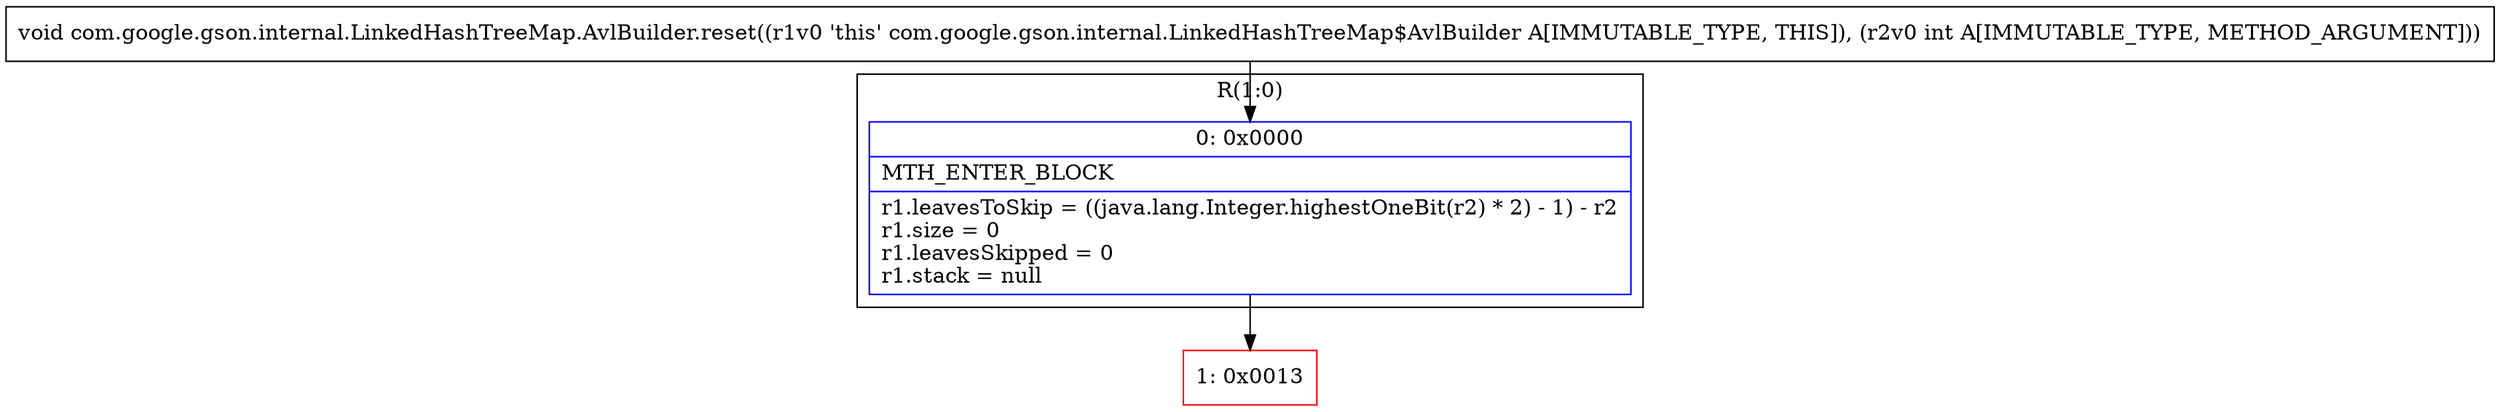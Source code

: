 digraph "CFG forcom.google.gson.internal.LinkedHashTreeMap.AvlBuilder.reset(I)V" {
subgraph cluster_Region_1816037270 {
label = "R(1:0)";
node [shape=record,color=blue];
Node_0 [shape=record,label="{0\:\ 0x0000|MTH_ENTER_BLOCK\l|r1.leavesToSkip = ((java.lang.Integer.highestOneBit(r2) * 2) \- 1) \- r2\lr1.size = 0\lr1.leavesSkipped = 0\lr1.stack = null\l}"];
}
Node_1 [shape=record,color=red,label="{1\:\ 0x0013}"];
MethodNode[shape=record,label="{void com.google.gson.internal.LinkedHashTreeMap.AvlBuilder.reset((r1v0 'this' com.google.gson.internal.LinkedHashTreeMap$AvlBuilder A[IMMUTABLE_TYPE, THIS]), (r2v0 int A[IMMUTABLE_TYPE, METHOD_ARGUMENT])) }"];
MethodNode -> Node_0;
Node_0 -> Node_1;
}

